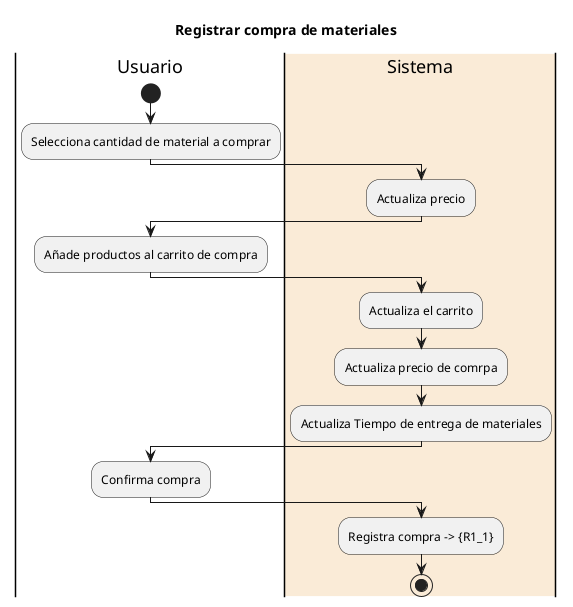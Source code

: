 @startuml Registrar compra de materiales
title Registrar compra de materiales

|Usuario|
start
:Selecciona cantidad de material a comprar;
|#AntiqueWhite|Sistema|
:Actualiza precio;

|Usuario|
:Añade productos al carrito de compra;

|Sistema|
:Actualiza el carrito;
:Actualiza precio de comrpa;
:Actualiza Tiempo de entrega de materiales;

|Usuario|
:Confirma compra;

|Sistema|
:Registra compra -> {R1_1};

stop

@enduml